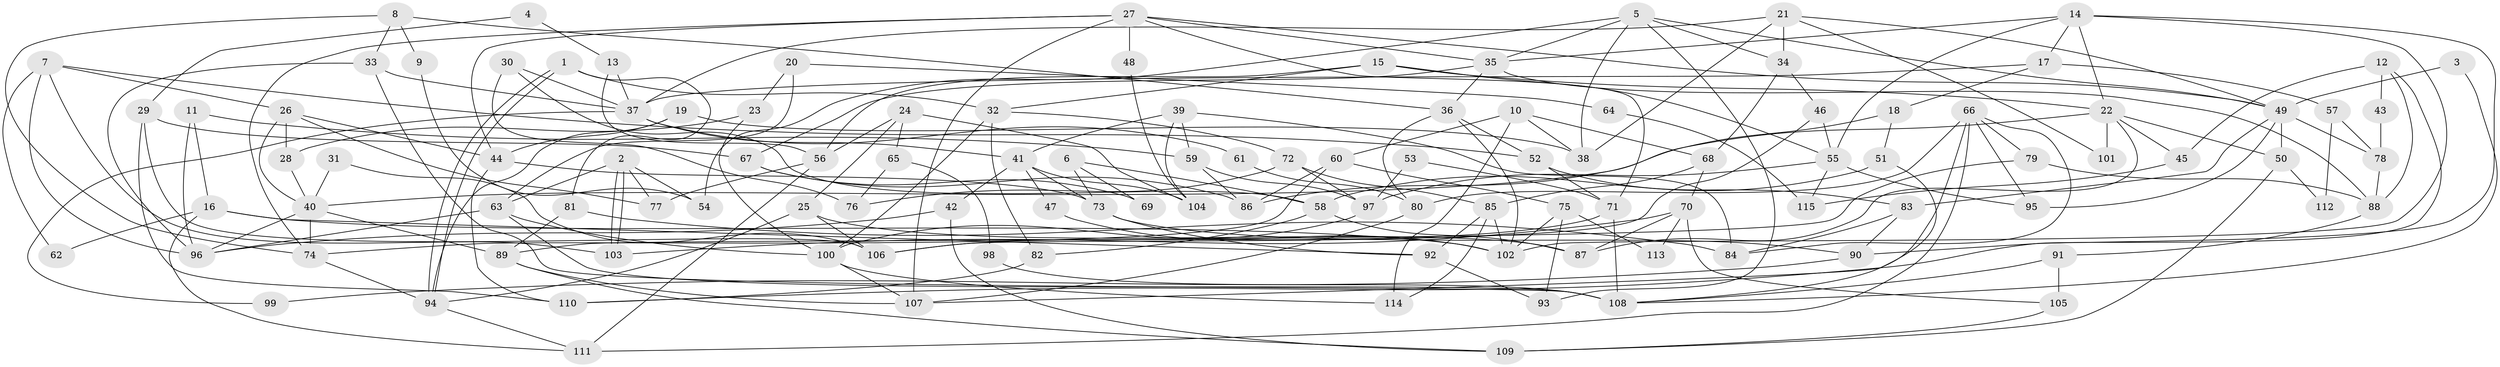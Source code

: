// coarse degree distribution, {2: 0.15217391304347827, 5: 0.30434782608695654, 1: 0.021739130434782608, 3: 0.10869565217391304, 11: 0.043478260869565216, 4: 0.17391304347826086, 10: 0.08695652173913043, 8: 0.043478260869565216, 15: 0.021739130434782608, 6: 0.021739130434782608, 9: 0.021739130434782608}
// Generated by graph-tools (version 1.1) at 2025/54/03/04/25 21:54:11]
// undirected, 115 vertices, 230 edges
graph export_dot {
graph [start="1"]
  node [color=gray90,style=filled];
  1;
  2;
  3;
  4;
  5;
  6;
  7;
  8;
  9;
  10;
  11;
  12;
  13;
  14;
  15;
  16;
  17;
  18;
  19;
  20;
  21;
  22;
  23;
  24;
  25;
  26;
  27;
  28;
  29;
  30;
  31;
  32;
  33;
  34;
  35;
  36;
  37;
  38;
  39;
  40;
  41;
  42;
  43;
  44;
  45;
  46;
  47;
  48;
  49;
  50;
  51;
  52;
  53;
  54;
  55;
  56;
  57;
  58;
  59;
  60;
  61;
  62;
  63;
  64;
  65;
  66;
  67;
  68;
  69;
  70;
  71;
  72;
  73;
  74;
  75;
  76;
  77;
  78;
  79;
  80;
  81;
  82;
  83;
  84;
  85;
  86;
  87;
  88;
  89;
  90;
  91;
  92;
  93;
  94;
  95;
  96;
  97;
  98;
  99;
  100;
  101;
  102;
  103;
  104;
  105;
  106;
  107;
  108;
  109;
  110;
  111;
  112;
  113;
  114;
  115;
  1 -- 94;
  1 -- 94;
  1 -- 81;
  1 -- 32;
  2 -- 63;
  2 -- 103;
  2 -- 103;
  2 -- 54;
  2 -- 77;
  3 -- 49;
  3 -- 108;
  4 -- 13;
  4 -- 29;
  5 -- 34;
  5 -- 49;
  5 -- 35;
  5 -- 38;
  5 -- 54;
  5 -- 93;
  6 -- 73;
  6 -- 58;
  6 -- 69;
  7 -- 26;
  7 -- 96;
  7 -- 52;
  7 -- 62;
  7 -- 103;
  8 -- 74;
  8 -- 36;
  8 -- 9;
  8 -- 33;
  9 -- 54;
  10 -- 38;
  10 -- 114;
  10 -- 60;
  10 -- 68;
  11 -- 96;
  11 -- 16;
  11 -- 59;
  12 -- 88;
  12 -- 110;
  12 -- 43;
  12 -- 45;
  13 -- 37;
  13 -- 56;
  14 -- 35;
  14 -- 90;
  14 -- 17;
  14 -- 22;
  14 -- 55;
  14 -- 102;
  15 -- 22;
  15 -- 55;
  15 -- 32;
  15 -- 56;
  16 -- 102;
  16 -- 92;
  16 -- 62;
  16 -- 111;
  17 -- 37;
  17 -- 18;
  17 -- 57;
  18 -- 86;
  18 -- 51;
  19 -- 94;
  19 -- 44;
  19 -- 38;
  20 -- 23;
  20 -- 63;
  20 -- 64;
  21 -- 38;
  21 -- 49;
  21 -- 34;
  21 -- 37;
  21 -- 101;
  22 -- 40;
  22 -- 45;
  22 -- 50;
  22 -- 87;
  22 -- 101;
  23 -- 28;
  23 -- 100;
  24 -- 56;
  24 -- 25;
  24 -- 65;
  24 -- 104;
  25 -- 94;
  25 -- 106;
  25 -- 87;
  26 -- 44;
  26 -- 77;
  26 -- 28;
  26 -- 40;
  27 -- 35;
  27 -- 107;
  27 -- 44;
  27 -- 48;
  27 -- 49;
  27 -- 71;
  27 -- 74;
  28 -- 40;
  29 -- 67;
  29 -- 106;
  29 -- 110;
  30 -- 58;
  30 -- 37;
  30 -- 76;
  31 -- 40;
  31 -- 106;
  32 -- 72;
  32 -- 82;
  32 -- 100;
  33 -- 108;
  33 -- 37;
  33 -- 96;
  34 -- 68;
  34 -- 46;
  35 -- 36;
  35 -- 67;
  35 -- 88;
  36 -- 52;
  36 -- 102;
  36 -- 80;
  37 -- 41;
  37 -- 61;
  37 -- 99;
  39 -- 104;
  39 -- 59;
  39 -- 41;
  39 -- 84;
  40 -- 96;
  40 -- 74;
  40 -- 89;
  41 -- 42;
  41 -- 47;
  41 -- 73;
  41 -- 104;
  42 -- 109;
  42 -- 96;
  43 -- 78;
  44 -- 73;
  44 -- 110;
  45 -- 115;
  46 -- 55;
  46 -- 106;
  47 -- 102;
  48 -- 104;
  49 -- 83;
  49 -- 50;
  49 -- 78;
  49 -- 95;
  50 -- 109;
  50 -- 112;
  51 -- 58;
  51 -- 108;
  52 -- 71;
  52 -- 83;
  53 -- 97;
  53 -- 71;
  55 -- 95;
  55 -- 97;
  55 -- 115;
  56 -- 111;
  56 -- 77;
  57 -- 78;
  57 -- 112;
  58 -- 87;
  58 -- 82;
  59 -- 97;
  59 -- 86;
  60 -- 74;
  60 -- 75;
  60 -- 86;
  61 -- 80;
  63 -- 108;
  63 -- 96;
  63 -- 100;
  64 -- 115;
  65 -- 76;
  65 -- 98;
  66 -- 111;
  66 -- 80;
  66 -- 79;
  66 -- 84;
  66 -- 95;
  66 -- 107;
  67 -- 86;
  67 -- 69;
  68 -- 70;
  68 -- 85;
  70 -- 103;
  70 -- 87;
  70 -- 105;
  70 -- 113;
  71 -- 108;
  71 -- 106;
  72 -- 97;
  72 -- 76;
  72 -- 85;
  73 -- 92;
  73 -- 90;
  74 -- 94;
  75 -- 102;
  75 -- 93;
  75 -- 113;
  78 -- 88;
  79 -- 89;
  79 -- 88;
  80 -- 107;
  81 -- 84;
  81 -- 89;
  82 -- 110;
  83 -- 84;
  83 -- 90;
  85 -- 92;
  85 -- 102;
  85 -- 114;
  88 -- 91;
  89 -- 107;
  89 -- 109;
  90 -- 99;
  91 -- 105;
  91 -- 108;
  92 -- 93;
  94 -- 111;
  97 -- 100;
  98 -- 108;
  100 -- 107;
  100 -- 114;
  105 -- 109;
}
